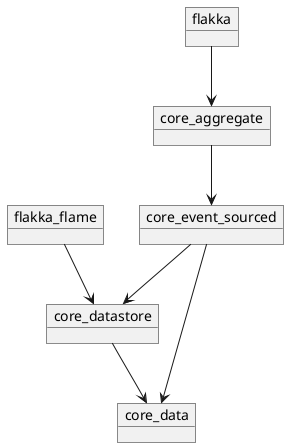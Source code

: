 @startuml
object flakka
object flakka_flame
object core_aggregate
object core_event_sourced
object core_datastore
flakka_flame --> core_datastore
flakka --> core_aggregate
object core_data

core_datastore --> core_data
core_event_sourced --> core_datastore
core_event_sourced --> core_data
core_aggregate --> core_event_sourced
@enduml
